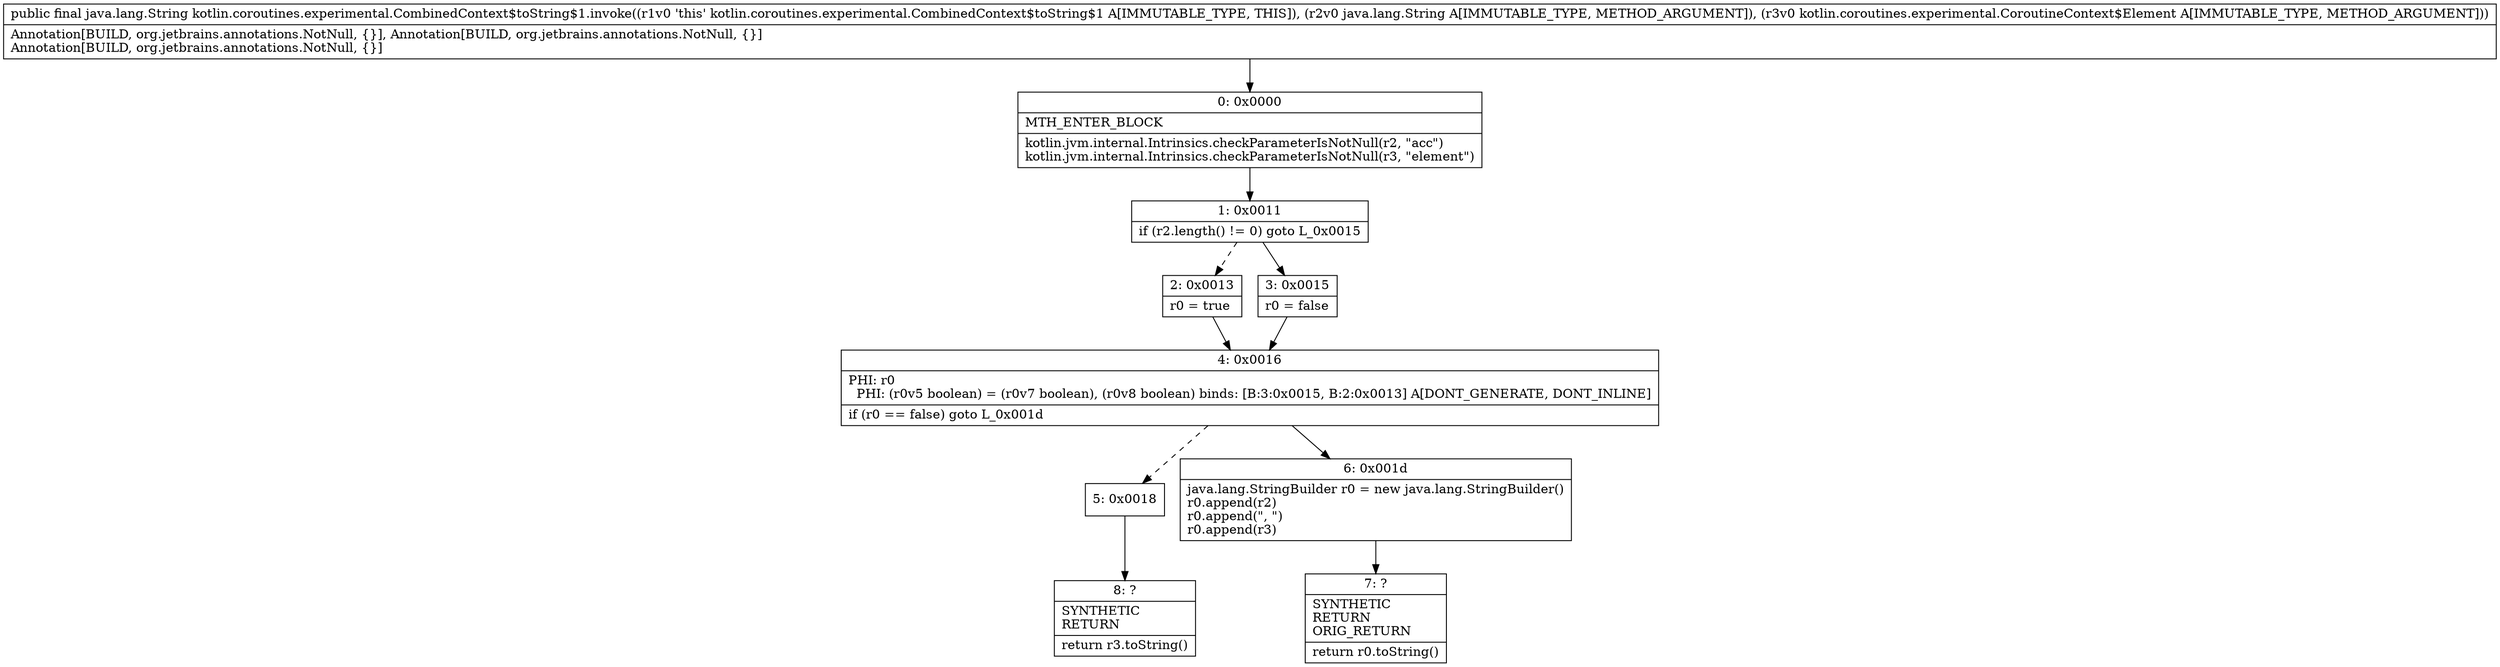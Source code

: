 digraph "CFG forkotlin.coroutines.experimental.CombinedContext$toString$1.invoke(Ljava\/lang\/String;Lkotlin\/coroutines\/experimental\/CoroutineContext$Element;)Ljava\/lang\/String;" {
Node_0 [shape=record,label="{0\:\ 0x0000|MTH_ENTER_BLOCK\l|kotlin.jvm.internal.Intrinsics.checkParameterIsNotNull(r2, \"acc\")\lkotlin.jvm.internal.Intrinsics.checkParameterIsNotNull(r3, \"element\")\l}"];
Node_1 [shape=record,label="{1\:\ 0x0011|if (r2.length() != 0) goto L_0x0015\l}"];
Node_2 [shape=record,label="{2\:\ 0x0013|r0 = true\l}"];
Node_3 [shape=record,label="{3\:\ 0x0015|r0 = false\l}"];
Node_4 [shape=record,label="{4\:\ 0x0016|PHI: r0 \l  PHI: (r0v5 boolean) = (r0v7 boolean), (r0v8 boolean) binds: [B:3:0x0015, B:2:0x0013] A[DONT_GENERATE, DONT_INLINE]\l|if (r0 == false) goto L_0x001d\l}"];
Node_5 [shape=record,label="{5\:\ 0x0018}"];
Node_6 [shape=record,label="{6\:\ 0x001d|java.lang.StringBuilder r0 = new java.lang.StringBuilder()\lr0.append(r2)\lr0.append(\", \")\lr0.append(r3)\l}"];
Node_7 [shape=record,label="{7\:\ ?|SYNTHETIC\lRETURN\lORIG_RETURN\l|return r0.toString()\l}"];
Node_8 [shape=record,label="{8\:\ ?|SYNTHETIC\lRETURN\l|return r3.toString()\l}"];
MethodNode[shape=record,label="{public final java.lang.String kotlin.coroutines.experimental.CombinedContext$toString$1.invoke((r1v0 'this' kotlin.coroutines.experimental.CombinedContext$toString$1 A[IMMUTABLE_TYPE, THIS]), (r2v0 java.lang.String A[IMMUTABLE_TYPE, METHOD_ARGUMENT]), (r3v0 kotlin.coroutines.experimental.CoroutineContext$Element A[IMMUTABLE_TYPE, METHOD_ARGUMENT]))  | Annotation[BUILD, org.jetbrains.annotations.NotNull, \{\}], Annotation[BUILD, org.jetbrains.annotations.NotNull, \{\}]\lAnnotation[BUILD, org.jetbrains.annotations.NotNull, \{\}]\l}"];
MethodNode -> Node_0;
Node_0 -> Node_1;
Node_1 -> Node_2[style=dashed];
Node_1 -> Node_3;
Node_2 -> Node_4;
Node_3 -> Node_4;
Node_4 -> Node_5[style=dashed];
Node_4 -> Node_6;
Node_5 -> Node_8;
Node_6 -> Node_7;
}

